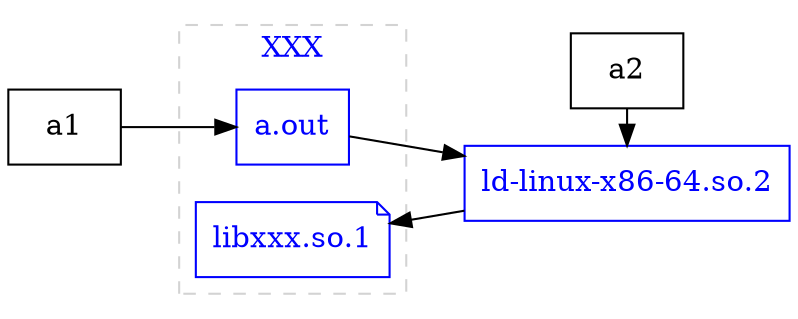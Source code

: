 digraph G {
    rankdir=LR;

    node [shape=box];

    subgraph cluster_xxx {
        label="XXX";
        fontcolor=blue;
        style=dashed;
        color=lightgrey;
        node [color=blue, fontcolor=blue];
        edge [color=blue, fontcolor=blue];

        a [label="a.out"];
        b [label="ld-linux-x86-64.so.2"];
        c [shape=note, label="libxxx.so.1"];
    }

    a1 -> a;
    a2 -> b;
    a -> b;
    b -> c;


    {rank=same; a2; b;}
}
